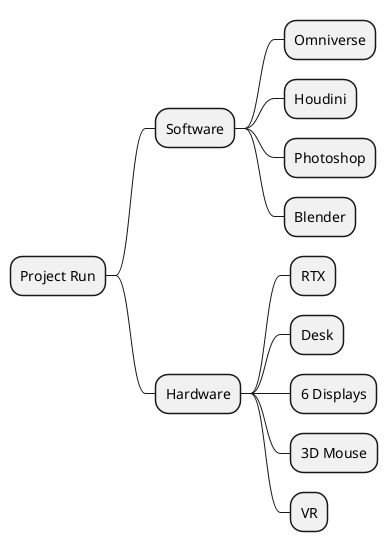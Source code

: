 @startmindmap
* Project Run
** Software
*** Omniverse
*** Houdini
*** Photoshop
*** Blender
** Hardware
*** RTX
*** Desk
*** 6 Displays
*** 3D Mouse
*** VR
@endmindmap